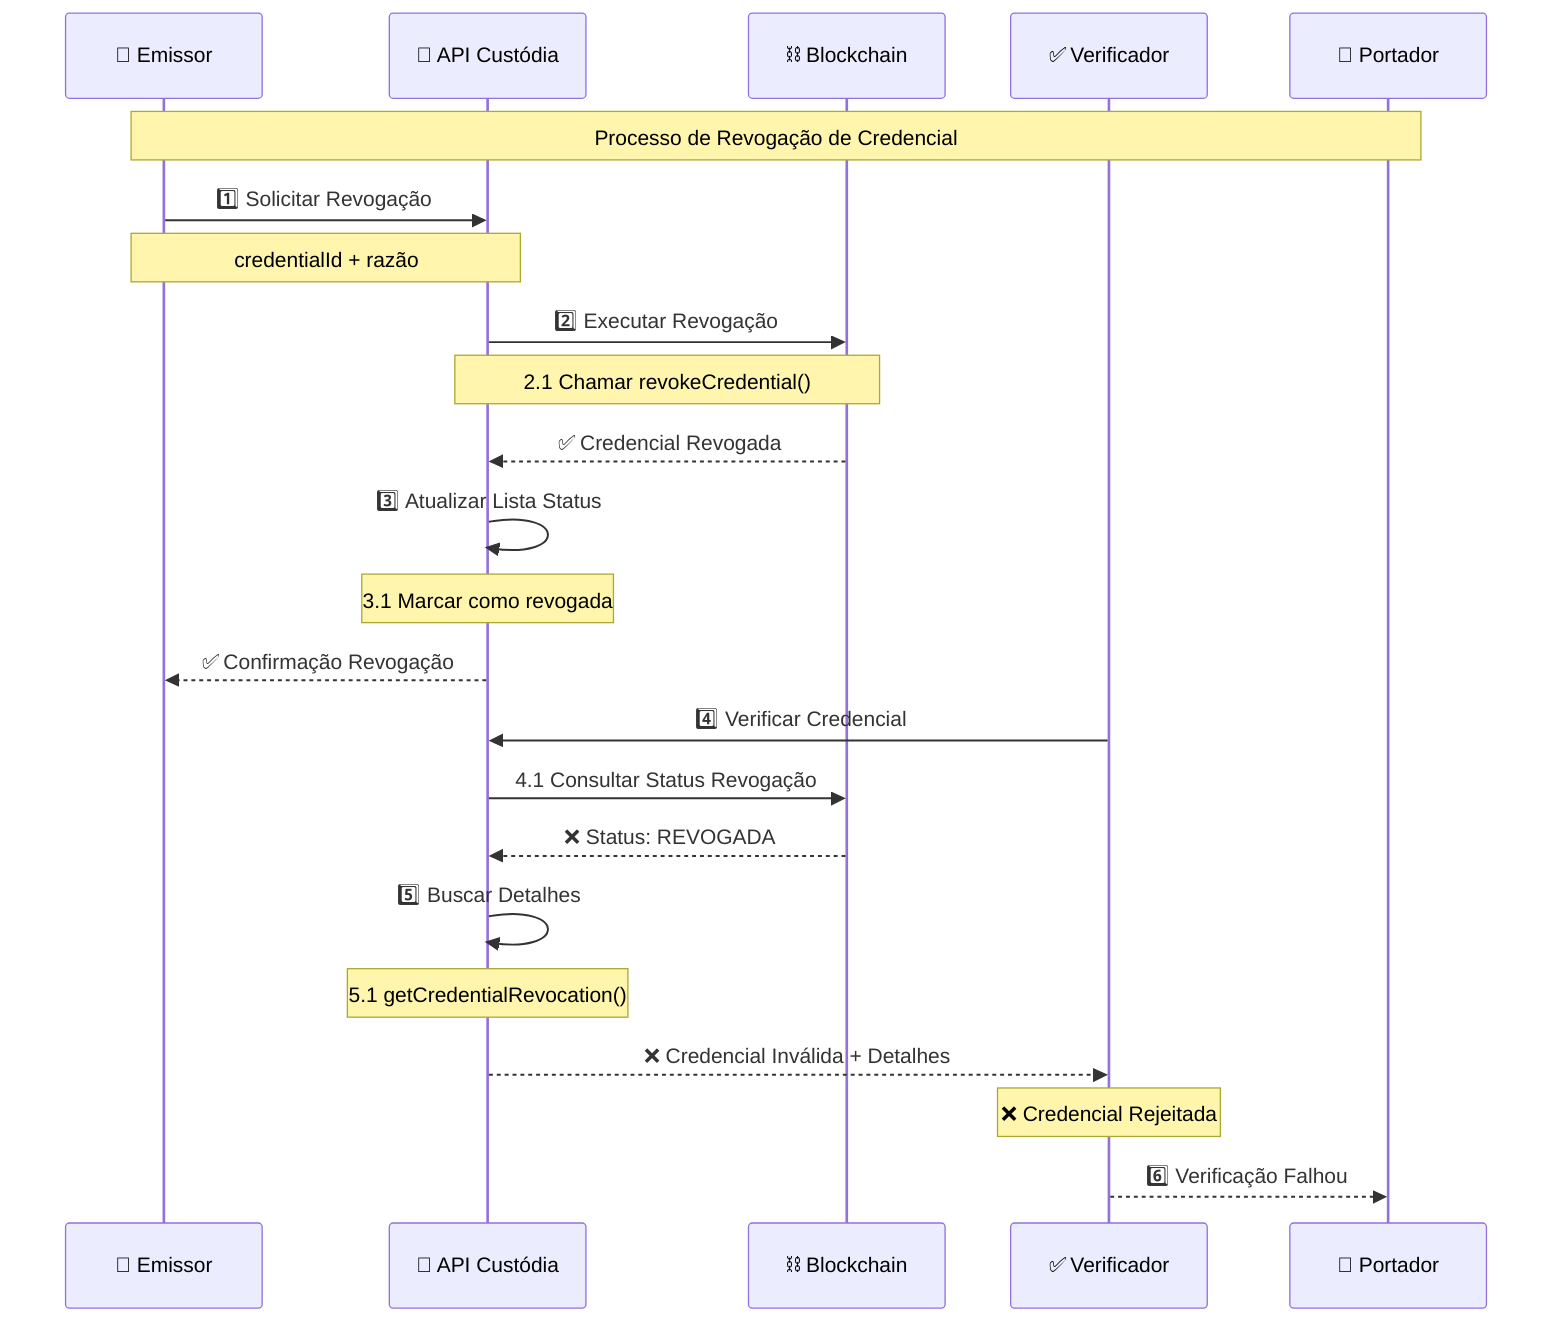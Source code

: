 sequenceDiagram
    participant E as 🏢 Emissor
    participant API as 📡 API Custódia
    participant BC as ⛓️ Blockchain
    participant V as ✅ Verificador
    participant P as 👤 Portador

    Note over E,P: Processo de Revogação de Credencial

    E->>API: 1️⃣ Solicitar Revogação
    Note over E,API: credentialId + razão

    API->>BC: 2️⃣ Executar Revogação
    Note over API,BC: 2.1 Chamar revokeCredential()
    BC-->>API: ✅ Credencial Revogada

    API->>API: 3️⃣ Atualizar Lista Status
    Note over API: 3.1 Marcar como revogada
    API-->>E: ✅ Confirmação Revogação

    V->>API: 4️⃣ Verificar Credencial
    API->>BC: 4.1 Consultar Status Revogação
    BC-->>API: ❌ Status: REVOGADA

    API->>API: 5️⃣ Buscar Detalhes
    Note over API: 5.1 getCredentialRevocation()
    API-->>V: ❌ Credencial Inválida + Detalhes

    Note over V: ❌ Credencial Rejeitada
    V-->>P: 6️⃣ Verificação Falhou